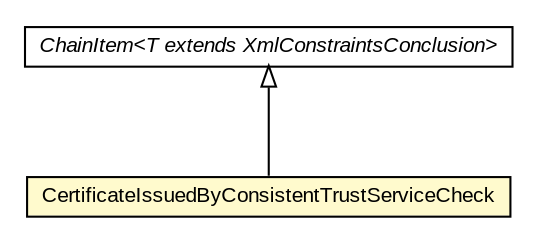 #!/usr/local/bin/dot
#
# Class diagram 
# Generated by UMLGraph version R5_6-24-gf6e263 (http://www.umlgraph.org/)
#

digraph G {
	edge [fontname="arial",fontsize=10,labelfontname="arial",labelfontsize=10];
	node [fontname="arial",fontsize=10,shape=plaintext];
	nodesep=0.25;
	ranksep=0.5;
	// eu.europa.esig.dss.validation.process.ChainItem<T extends eu.europa.esig.dss.jaxb.detailedreport.XmlConstraintsConclusion>
	c220947 [label=<<table title="eu.europa.esig.dss.validation.process.ChainItem" border="0" cellborder="1" cellspacing="0" cellpadding="2" port="p" href="../../../ChainItem.html">
		<tr><td><table border="0" cellspacing="0" cellpadding="1">
<tr><td align="center" balign="center"><font face="arial italic"> ChainItem&lt;T extends XmlConstraintsConclusion&gt; </font></td></tr>
		</table></td></tr>
		</table>>, URL="../../../ChainItem.html", fontname="arial", fontcolor="black", fontsize=10.0];
	// eu.europa.esig.dss.validation.process.qualification.certificate.checks.CertificateIssuedByConsistentTrustServiceCheck
	c221053 [label=<<table title="eu.europa.esig.dss.validation.process.qualification.certificate.checks.CertificateIssuedByConsistentTrustServiceCheck" border="0" cellborder="1" cellspacing="0" cellpadding="2" port="p" bgcolor="lemonChiffon" href="./CertificateIssuedByConsistentTrustServiceCheck.html">
		<tr><td><table border="0" cellspacing="0" cellpadding="1">
<tr><td align="center" balign="center"> CertificateIssuedByConsistentTrustServiceCheck </td></tr>
		</table></td></tr>
		</table>>, URL="./CertificateIssuedByConsistentTrustServiceCheck.html", fontname="arial", fontcolor="black", fontsize=10.0];
	//eu.europa.esig.dss.validation.process.qualification.certificate.checks.CertificateIssuedByConsistentTrustServiceCheck extends eu.europa.esig.dss.validation.process.ChainItem<eu.europa.esig.dss.jaxb.detailedreport.XmlValidationCertificateQualification>
	c220947:p -> c221053:p [dir=back,arrowtail=empty];
}


